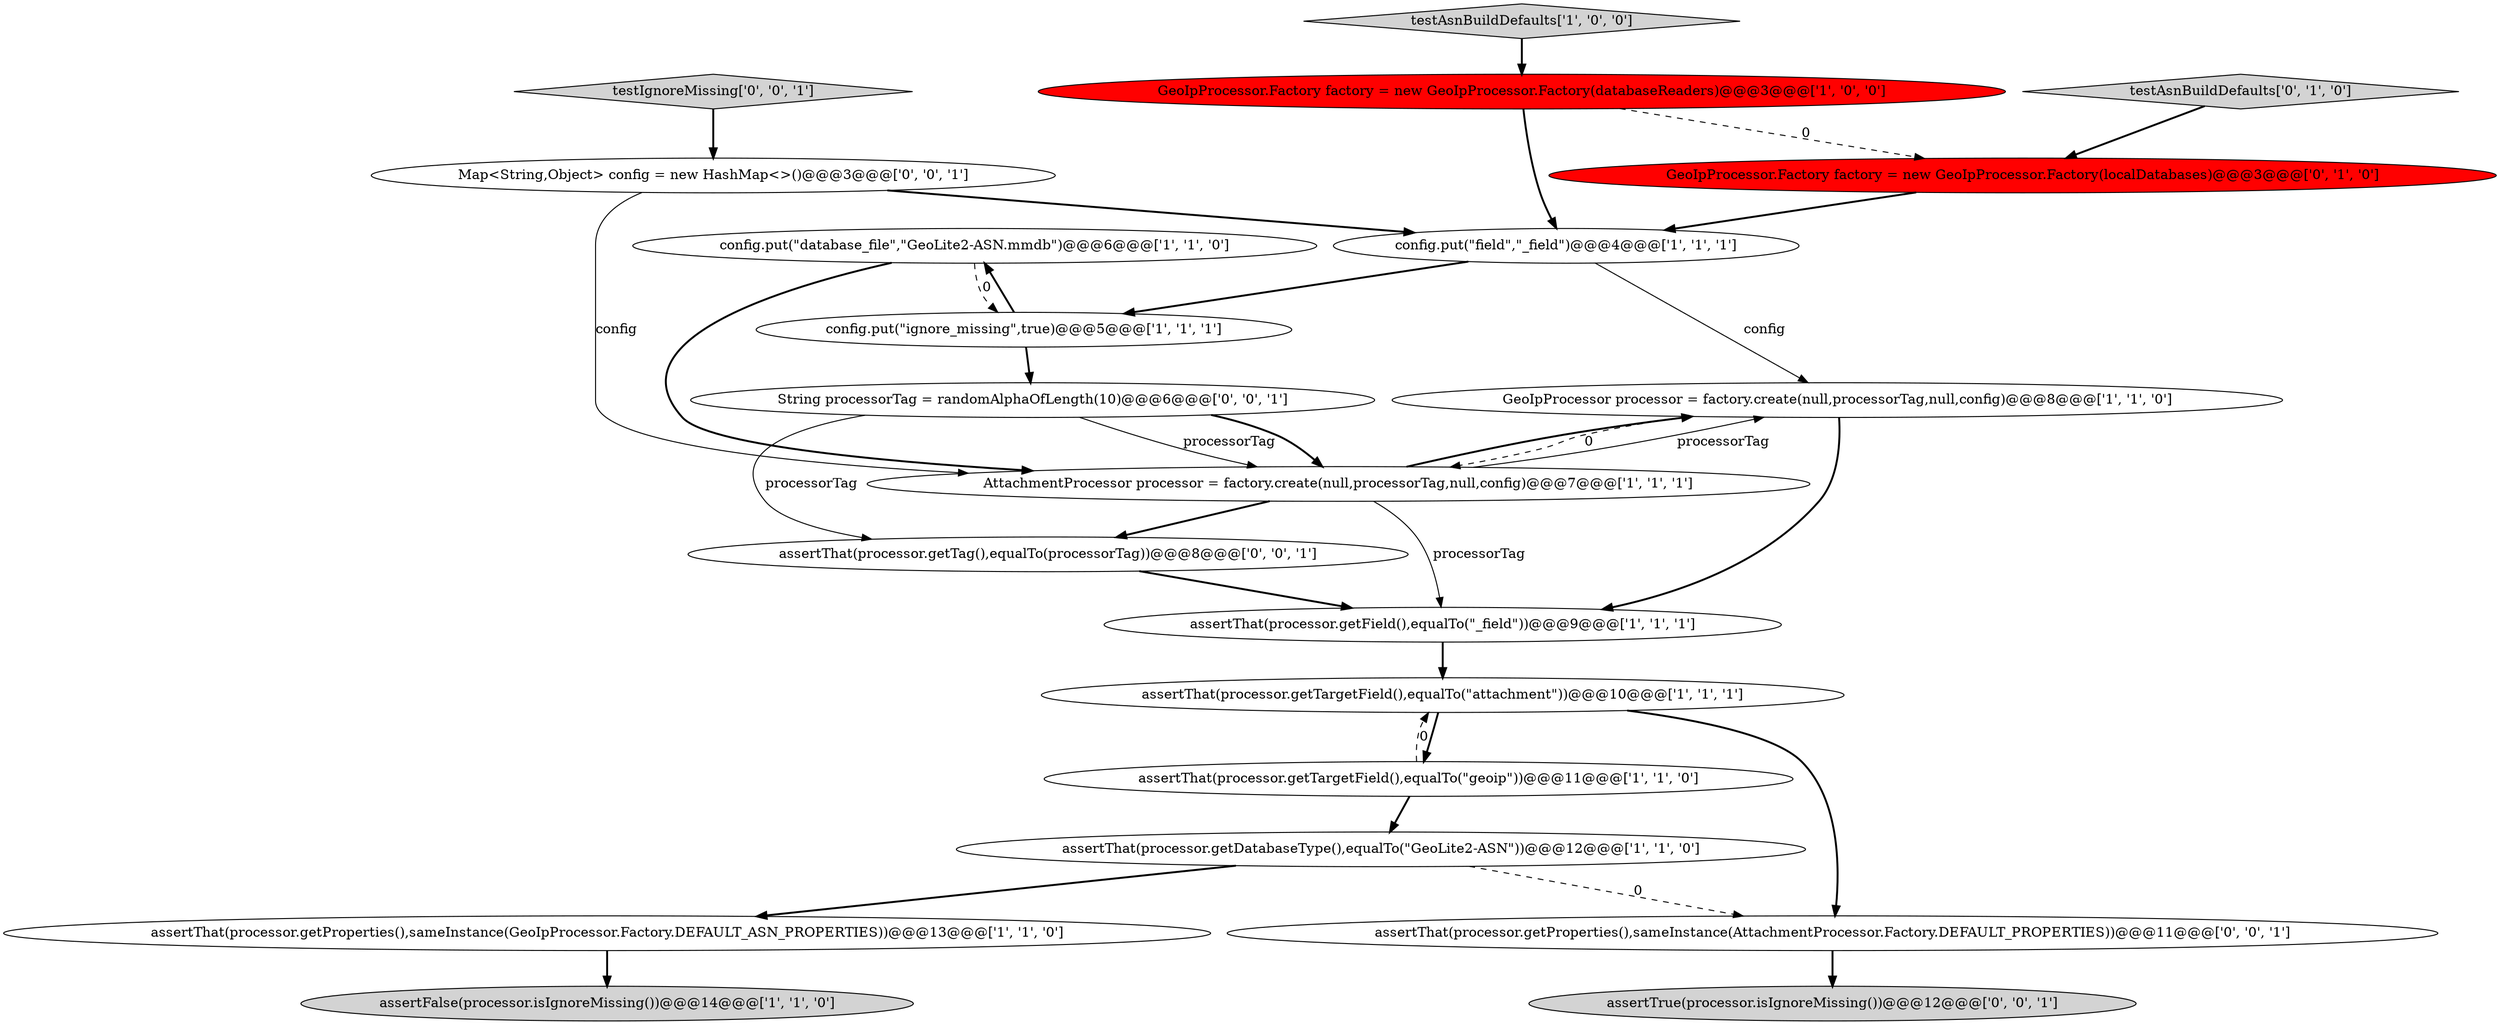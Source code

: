 digraph {
20 [style = filled, label = "assertThat(processor.getTag(),equalTo(processorTag))@@@8@@@['0', '0', '1']", fillcolor = white, shape = ellipse image = "AAA0AAABBB3BBB"];
0 [style = filled, label = "config.put(\"field\",\"_field\")@@@4@@@['1', '1', '1']", fillcolor = white, shape = ellipse image = "AAA0AAABBB1BBB"];
19 [style = filled, label = "testIgnoreMissing['0', '0', '1']", fillcolor = lightgray, shape = diamond image = "AAA0AAABBB3BBB"];
5 [style = filled, label = "assertThat(processor.getProperties(),sameInstance(GeoIpProcessor.Factory.DEFAULT_ASN_PROPERTIES))@@@13@@@['1', '1', '0']", fillcolor = white, shape = ellipse image = "AAA0AAABBB1BBB"];
10 [style = filled, label = "assertThat(processor.getDatabaseType(),equalTo(\"GeoLite2-ASN\"))@@@12@@@['1', '1', '0']", fillcolor = white, shape = ellipse image = "AAA0AAABBB1BBB"];
6 [style = filled, label = "assertThat(processor.getTargetField(),equalTo(\"attachment\"))@@@10@@@['1', '1', '1']", fillcolor = white, shape = ellipse image = "AAA0AAABBB1BBB"];
13 [style = filled, label = "testAsnBuildDefaults['0', '1', '0']", fillcolor = lightgray, shape = diamond image = "AAA0AAABBB2BBB"];
2 [style = filled, label = "GeoIpProcessor processor = factory.create(null,processorTag,null,config)@@@8@@@['1', '1', '0']", fillcolor = white, shape = ellipse image = "AAA0AAABBB1BBB"];
4 [style = filled, label = "AttachmentProcessor processor = factory.create(null,processorTag,null,config)@@@7@@@['1', '1', '1']", fillcolor = white, shape = ellipse image = "AAA0AAABBB1BBB"];
3 [style = filled, label = "testAsnBuildDefaults['1', '0', '0']", fillcolor = lightgray, shape = diamond image = "AAA0AAABBB1BBB"];
8 [style = filled, label = "config.put(\"database_file\",\"GeoLite2-ASN.mmdb\")@@@6@@@['1', '1', '0']", fillcolor = white, shape = ellipse image = "AAA0AAABBB1BBB"];
14 [style = filled, label = "GeoIpProcessor.Factory factory = new GeoIpProcessor.Factory(localDatabases)@@@3@@@['0', '1', '0']", fillcolor = red, shape = ellipse image = "AAA1AAABBB2BBB"];
7 [style = filled, label = "config.put(\"ignore_missing\",true)@@@5@@@['1', '1', '1']", fillcolor = white, shape = ellipse image = "AAA0AAABBB1BBB"];
16 [style = filled, label = "String processorTag = randomAlphaOfLength(10)@@@6@@@['0', '0', '1']", fillcolor = white, shape = ellipse image = "AAA0AAABBB3BBB"];
17 [style = filled, label = "Map<String,Object> config = new HashMap<>()@@@3@@@['0', '0', '1']", fillcolor = white, shape = ellipse image = "AAA0AAABBB3BBB"];
12 [style = filled, label = "assertThat(processor.getField(),equalTo(\"_field\"))@@@9@@@['1', '1', '1']", fillcolor = white, shape = ellipse image = "AAA0AAABBB1BBB"];
15 [style = filled, label = "assertTrue(processor.isIgnoreMissing())@@@12@@@['0', '0', '1']", fillcolor = lightgray, shape = ellipse image = "AAA0AAABBB3BBB"];
9 [style = filled, label = "assertThat(processor.getTargetField(),equalTo(\"geoip\"))@@@11@@@['1', '1', '0']", fillcolor = white, shape = ellipse image = "AAA0AAABBB1BBB"];
18 [style = filled, label = "assertThat(processor.getProperties(),sameInstance(AttachmentProcessor.Factory.DEFAULT_PROPERTIES))@@@11@@@['0', '0', '1']", fillcolor = white, shape = ellipse image = "AAA0AAABBB3BBB"];
1 [style = filled, label = "GeoIpProcessor.Factory factory = new GeoIpProcessor.Factory(databaseReaders)@@@3@@@['1', '0', '0']", fillcolor = red, shape = ellipse image = "AAA1AAABBB1BBB"];
11 [style = filled, label = "assertFalse(processor.isIgnoreMissing())@@@14@@@['1', '1', '0']", fillcolor = lightgray, shape = ellipse image = "AAA0AAABBB1BBB"];
3->1 [style = bold, label=""];
4->2 [style = solid, label="processorTag"];
1->14 [style = dashed, label="0"];
6->18 [style = bold, label=""];
16->4 [style = solid, label="processorTag"];
18->15 [style = bold, label=""];
16->20 [style = solid, label="processorTag"];
17->4 [style = solid, label="config"];
4->12 [style = solid, label="processorTag"];
4->2 [style = bold, label=""];
1->0 [style = bold, label=""];
9->10 [style = bold, label=""];
19->17 [style = bold, label=""];
7->8 [style = bold, label=""];
12->6 [style = bold, label=""];
2->12 [style = bold, label=""];
0->7 [style = bold, label=""];
9->6 [style = dashed, label="0"];
17->0 [style = bold, label=""];
10->5 [style = bold, label=""];
14->0 [style = bold, label=""];
8->7 [style = dashed, label="0"];
7->16 [style = bold, label=""];
20->12 [style = bold, label=""];
4->20 [style = bold, label=""];
0->2 [style = solid, label="config"];
5->11 [style = bold, label=""];
8->4 [style = bold, label=""];
6->9 [style = bold, label=""];
16->4 [style = bold, label=""];
13->14 [style = bold, label=""];
10->18 [style = dashed, label="0"];
2->4 [style = dashed, label="0"];
}
